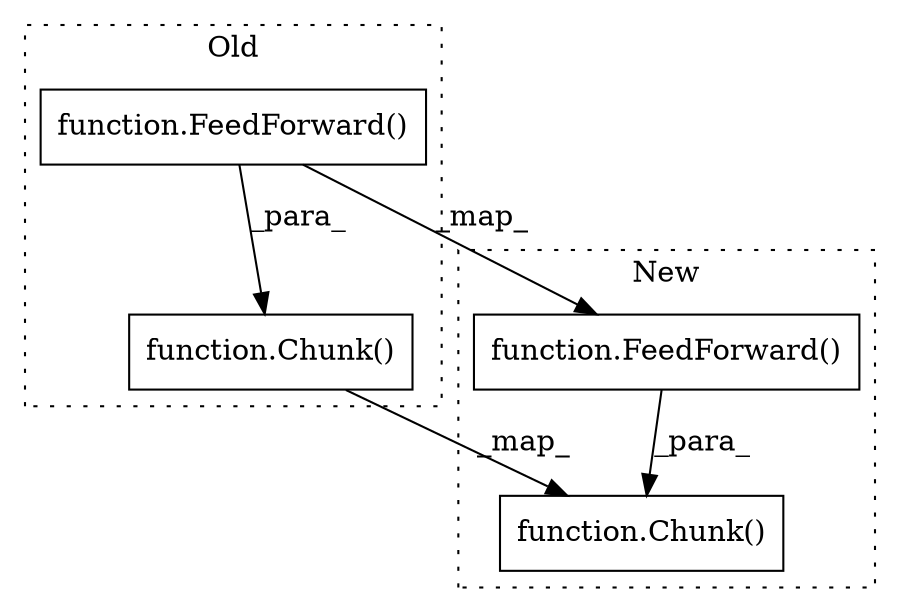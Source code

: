 digraph G {
subgraph cluster0 {
1 [label="function.Chunk()" a="75" s="10962,11009" l="6,16" shape="box"];
4 [label="function.FeedForward()" a="75" s="10992,11007" l="12,1" shape="box"];
label = "Old";
style="dotted";
}
subgraph cluster1 {
2 [label="function.Chunk()" a="75" s="10975,11008" l="6,16" shape="box"];
3 [label="function.FeedForward()" a="75" s="10992,11007" l="12,1" shape="box"];
label = "New";
style="dotted";
}
1 -> 2 [label="_map_"];
3 -> 2 [label="_para_"];
4 -> 3 [label="_map_"];
4 -> 1 [label="_para_"];
}
